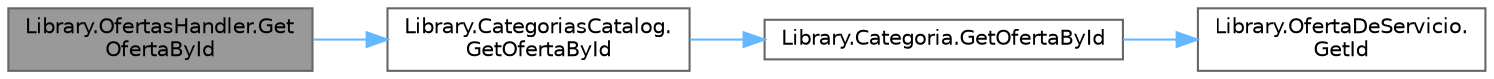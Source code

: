digraph "Library.OfertasHandler.GetOfertaById"
{
 // INTERACTIVE_SVG=YES
 // LATEX_PDF_SIZE
  bgcolor="transparent";
  edge [fontname=Helvetica,fontsize=10,labelfontname=Helvetica,labelfontsize=10];
  node [fontname=Helvetica,fontsize=10,shape=box,height=0.2,width=0.4];
  rankdir="LR";
  Node1 [label="Library.OfertasHandler.Get\lOfertaById",height=0.2,width=0.4,color="gray40", fillcolor="grey60", style="filled", fontcolor="black",tooltip="Método para obtener una OfertaDeServicio por id"];
  Node1 -> Node2 [color="steelblue1",style="solid"];
  Node2 [label="Library.CategoriasCatalog.\lGetOfertaById",height=0.2,width=0.4,color="grey40", fillcolor="white", style="filled",URL="$classLibrary_1_1CategoriasCatalog.html#a02d667d79dc6c941d7ab276c88259ff2",tooltip="Método para obtener OfertaDeServicio por id"];
  Node2 -> Node3 [color="steelblue1",style="solid"];
  Node3 [label="Library.Categoria.GetOfertaById",height=0.2,width=0.4,color="grey40", fillcolor="white", style="filled",URL="$classLibrary_1_1Categoria.html#abfee7bcdbeb886b1993fdfaf14efe6d7",tooltip="Filtrar OfertaDeServicio por id"];
  Node3 -> Node4 [color="steelblue1",style="solid"];
  Node4 [label="Library.OfertaDeServicio.\lGetId",height=0.2,width=0.4,color="grey40", fillcolor="white", style="filled",URL="$classLibrary_1_1OfertaDeServicio.html#a3aabf94b79625937babc2196b5ffa71e",tooltip="Método para obtener id de OfertaDeServicio"];
}
